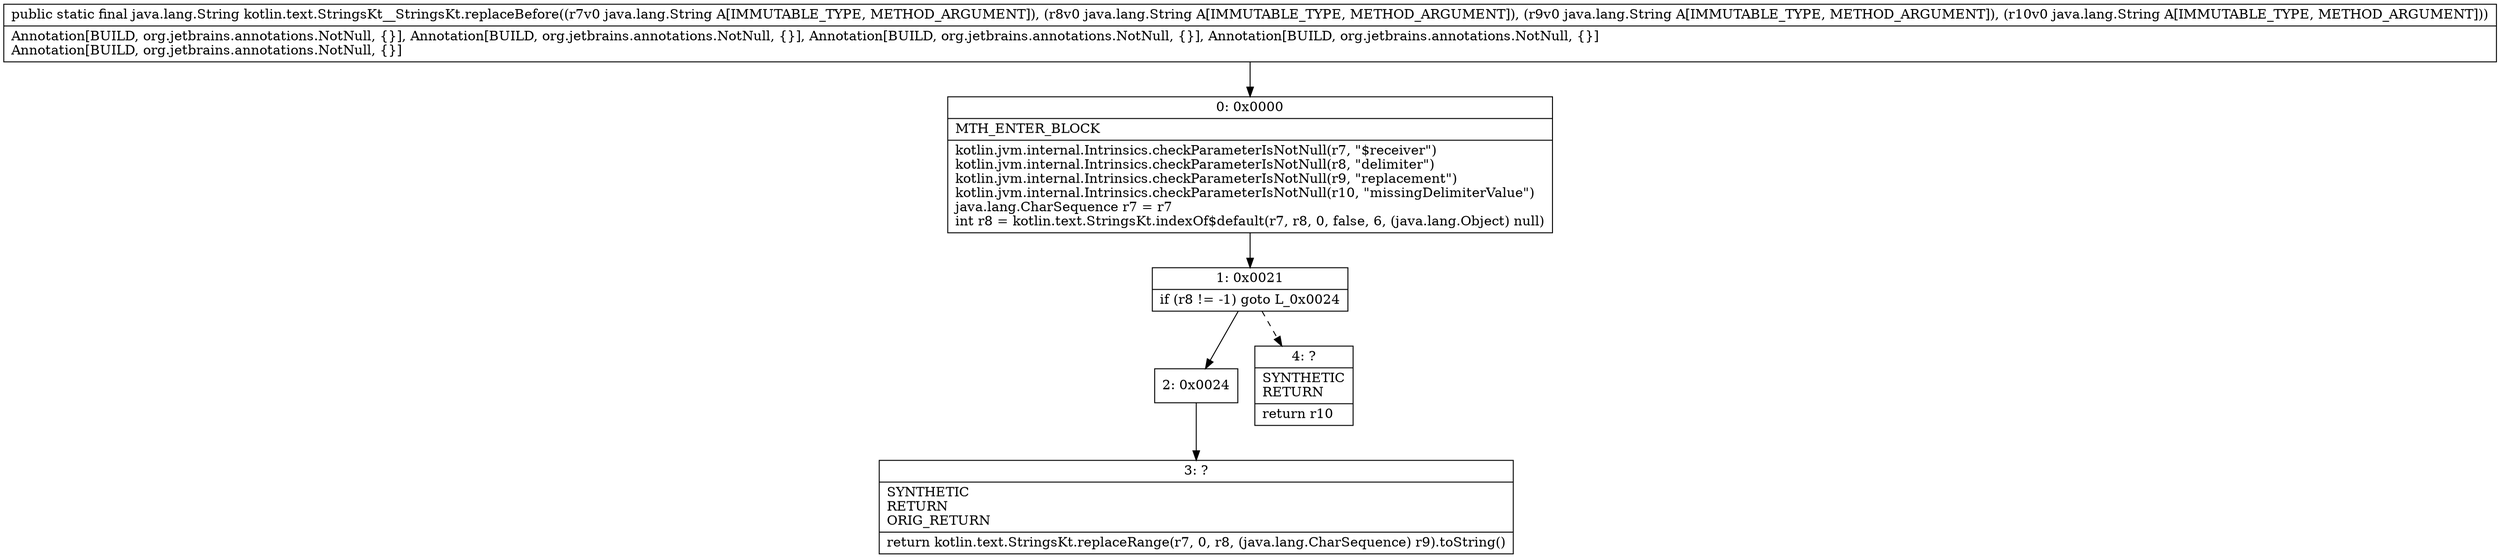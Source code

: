 digraph "CFG forkotlin.text.StringsKt__StringsKt.replaceBefore(Ljava\/lang\/String;Ljava\/lang\/String;Ljava\/lang\/String;Ljava\/lang\/String;)Ljava\/lang\/String;" {
Node_0 [shape=record,label="{0\:\ 0x0000|MTH_ENTER_BLOCK\l|kotlin.jvm.internal.Intrinsics.checkParameterIsNotNull(r7, \"$receiver\")\lkotlin.jvm.internal.Intrinsics.checkParameterIsNotNull(r8, \"delimiter\")\lkotlin.jvm.internal.Intrinsics.checkParameterIsNotNull(r9, \"replacement\")\lkotlin.jvm.internal.Intrinsics.checkParameterIsNotNull(r10, \"missingDelimiterValue\")\ljava.lang.CharSequence r7 = r7\lint r8 = kotlin.text.StringsKt.indexOf$default(r7, r8, 0, false, 6, (java.lang.Object) null)\l}"];
Node_1 [shape=record,label="{1\:\ 0x0021|if (r8 != \-1) goto L_0x0024\l}"];
Node_2 [shape=record,label="{2\:\ 0x0024}"];
Node_3 [shape=record,label="{3\:\ ?|SYNTHETIC\lRETURN\lORIG_RETURN\l|return kotlin.text.StringsKt.replaceRange(r7, 0, r8, (java.lang.CharSequence) r9).toString()\l}"];
Node_4 [shape=record,label="{4\:\ ?|SYNTHETIC\lRETURN\l|return r10\l}"];
MethodNode[shape=record,label="{public static final java.lang.String kotlin.text.StringsKt__StringsKt.replaceBefore((r7v0 java.lang.String A[IMMUTABLE_TYPE, METHOD_ARGUMENT]), (r8v0 java.lang.String A[IMMUTABLE_TYPE, METHOD_ARGUMENT]), (r9v0 java.lang.String A[IMMUTABLE_TYPE, METHOD_ARGUMENT]), (r10v0 java.lang.String A[IMMUTABLE_TYPE, METHOD_ARGUMENT]))  | Annotation[BUILD, org.jetbrains.annotations.NotNull, \{\}], Annotation[BUILD, org.jetbrains.annotations.NotNull, \{\}], Annotation[BUILD, org.jetbrains.annotations.NotNull, \{\}], Annotation[BUILD, org.jetbrains.annotations.NotNull, \{\}]\lAnnotation[BUILD, org.jetbrains.annotations.NotNull, \{\}]\l}"];
MethodNode -> Node_0;
Node_0 -> Node_1;
Node_1 -> Node_2;
Node_1 -> Node_4[style=dashed];
Node_2 -> Node_3;
}

